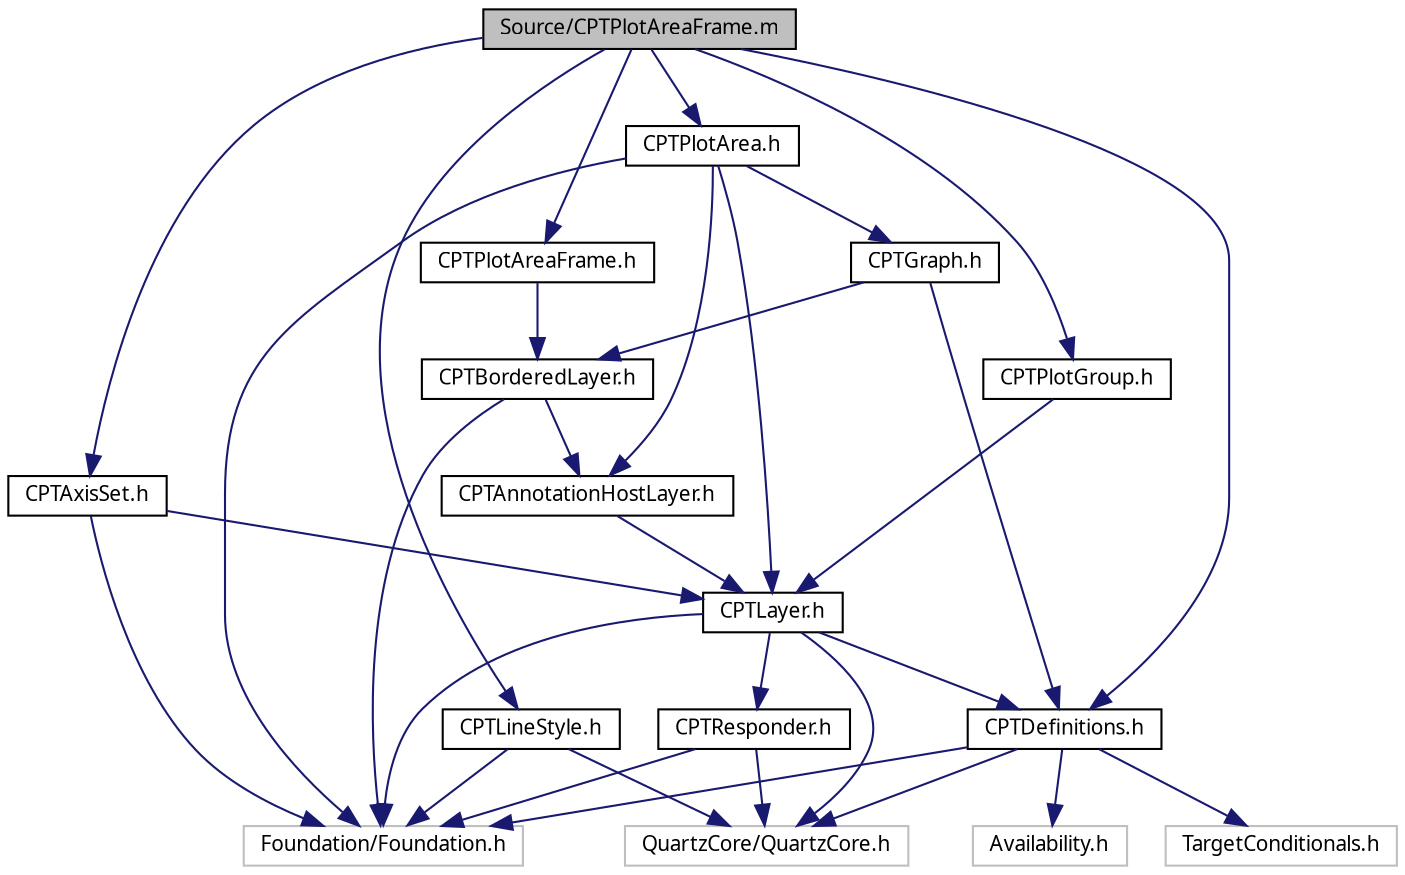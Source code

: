 digraph G
{
  bgcolor="transparent";
  edge [fontname="Lucinda Grande",fontsize="10",labelfontname="Lucinda Grande",labelfontsize="10"];
  node [fontname="Lucinda Grande",fontsize="10",shape=record];
  Node1 [label="Source/CPTPlotAreaFrame.m",height=0.2,width=0.4,color="black", fillcolor="grey75", style="filled" fontcolor="black"];
  Node1 -> Node2 [color="midnightblue",fontsize="10",style="solid",fontname="Lucinda Grande"];
  Node2 [label="CPTPlotAreaFrame.h",height=0.2,width=0.4,color="black",URL="$_c_p_t_plot_area_frame_8h.html"];
  Node2 -> Node3 [color="midnightblue",fontsize="10",style="solid",fontname="Lucinda Grande"];
  Node3 [label="CPTBorderedLayer.h",height=0.2,width=0.4,color="black",URL="$_c_p_t_bordered_layer_8h.html"];
  Node3 -> Node4 [color="midnightblue",fontsize="10",style="solid",fontname="Lucinda Grande"];
  Node4 [label="Foundation/Foundation.h",height=0.2,width=0.4,color="grey75"];
  Node3 -> Node5 [color="midnightblue",fontsize="10",style="solid",fontname="Lucinda Grande"];
  Node5 [label="CPTAnnotationHostLayer.h",height=0.2,width=0.4,color="black",URL="$_c_p_t_annotation_host_layer_8h.html"];
  Node5 -> Node6 [color="midnightblue",fontsize="10",style="solid",fontname="Lucinda Grande"];
  Node6 [label="CPTLayer.h",height=0.2,width=0.4,color="black",URL="$_c_p_t_layer_8h.html"];
  Node6 -> Node7 [color="midnightblue",fontsize="10",style="solid",fontname="Lucinda Grande"];
  Node7 [label="CPTResponder.h",height=0.2,width=0.4,color="black",URL="$_c_p_t_responder_8h.html"];
  Node7 -> Node8 [color="midnightblue",fontsize="10",style="solid",fontname="Lucinda Grande"];
  Node8 [label="QuartzCore/QuartzCore.h",height=0.2,width=0.4,color="grey75"];
  Node7 -> Node4 [color="midnightblue",fontsize="10",style="solid",fontname="Lucinda Grande"];
  Node6 -> Node4 [color="midnightblue",fontsize="10",style="solid",fontname="Lucinda Grande"];
  Node6 -> Node8 [color="midnightblue",fontsize="10",style="solid",fontname="Lucinda Grande"];
  Node6 -> Node9 [color="midnightblue",fontsize="10",style="solid",fontname="Lucinda Grande"];
  Node9 [label="CPTDefinitions.h",height=0.2,width=0.4,color="black",URL="$_c_p_t_definitions_8h.html"];
  Node9 -> Node8 [color="midnightblue",fontsize="10",style="solid",fontname="Lucinda Grande"];
  Node9 -> Node10 [color="midnightblue",fontsize="10",style="solid",fontname="Lucinda Grande"];
  Node10 [label="Availability.h",height=0.2,width=0.4,color="grey75"];
  Node9 -> Node11 [color="midnightblue",fontsize="10",style="solid",fontname="Lucinda Grande"];
  Node11 [label="TargetConditionals.h",height=0.2,width=0.4,color="grey75"];
  Node9 -> Node4 [color="midnightblue",fontsize="10",style="solid",fontname="Lucinda Grande"];
  Node1 -> Node12 [color="midnightblue",fontsize="10",style="solid",fontname="Lucinda Grande"];
  Node12 [label="CPTAxisSet.h",height=0.2,width=0.4,color="black",URL="$_c_p_t_axis_set_8h.html"];
  Node12 -> Node4 [color="midnightblue",fontsize="10",style="solid",fontname="Lucinda Grande"];
  Node12 -> Node6 [color="midnightblue",fontsize="10",style="solid",fontname="Lucinda Grande"];
  Node1 -> Node9 [color="midnightblue",fontsize="10",style="solid",fontname="Lucinda Grande"];
  Node1 -> Node13 [color="midnightblue",fontsize="10",style="solid",fontname="Lucinda Grande"];
  Node13 [label="CPTLineStyle.h",height=0.2,width=0.4,color="black",URL="$_c_p_t_line_style_8h.html"];
  Node13 -> Node8 [color="midnightblue",fontsize="10",style="solid",fontname="Lucinda Grande"];
  Node13 -> Node4 [color="midnightblue",fontsize="10",style="solid",fontname="Lucinda Grande"];
  Node1 -> Node14 [color="midnightblue",fontsize="10",style="solid",fontname="Lucinda Grande"];
  Node14 [label="CPTPlotArea.h",height=0.2,width=0.4,color="black",URL="$_c_p_t_plot_area_8h.html"];
  Node14 -> Node15 [color="midnightblue",fontsize="10",style="solid",fontname="Lucinda Grande"];
  Node15 [label="CPTGraph.h",height=0.2,width=0.4,color="black",URL="$_c_p_t_graph_8h.html"];
  Node15 -> Node3 [color="midnightblue",fontsize="10",style="solid",fontname="Lucinda Grande"];
  Node15 -> Node9 [color="midnightblue",fontsize="10",style="solid",fontname="Lucinda Grande"];
  Node14 -> Node6 [color="midnightblue",fontsize="10",style="solid",fontname="Lucinda Grande"];
  Node14 -> Node4 [color="midnightblue",fontsize="10",style="solid",fontname="Lucinda Grande"];
  Node14 -> Node5 [color="midnightblue",fontsize="10",style="solid",fontname="Lucinda Grande"];
  Node1 -> Node16 [color="midnightblue",fontsize="10",style="solid",fontname="Lucinda Grande"];
  Node16 [label="CPTPlotGroup.h",height=0.2,width=0.4,color="black",URL="$_c_p_t_plot_group_8h.html"];
  Node16 -> Node6 [color="midnightblue",fontsize="10",style="solid",fontname="Lucinda Grande"];
}
